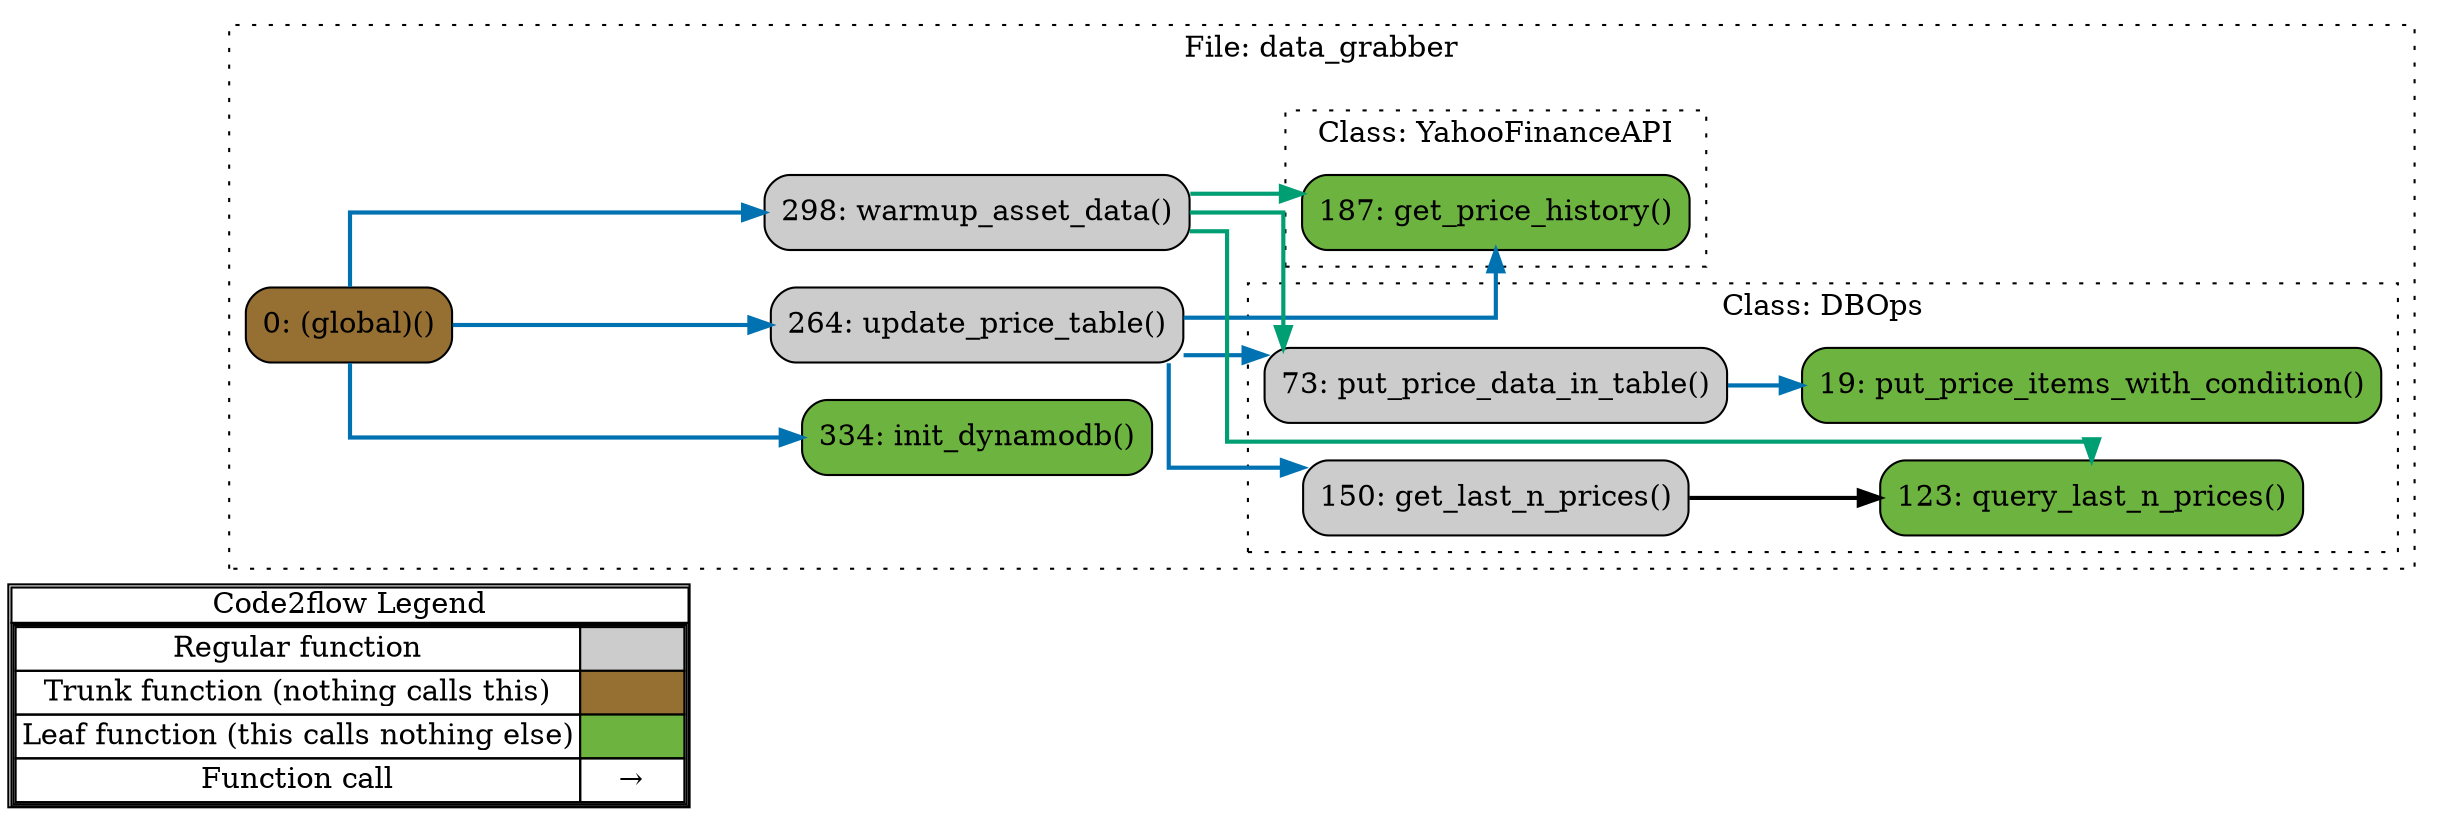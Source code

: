 digraph G {
concentrate=true;
splines="ortho";
rankdir="LR";
subgraph legend{
    rank = min;
    label = "legend";
    Legend [shape=none, margin=0, label = <
        <table cellspacing="0" cellpadding="0" border="1"><tr><td>Code2flow Legend</td></tr><tr><td>
        <table cellspacing="0">
        <tr><td>Regular function</td><td width="50px" bgcolor='#cccccc'></td></tr>
        <tr><td>Trunk function (nothing calls this)</td><td bgcolor='#966F33'></td></tr>
        <tr><td>Leaf function (this calls nothing else)</td><td bgcolor='#6db33f'></td></tr>
        <tr><td>Function call</td><td><font color='black'>&#8594;</font></td></tr>
        </table></td></tr></table>
        >];
}node_d3f7ccad [label="0: (global)()" name="data_grabber::(global)" shape="rect" style="rounded,filled" fillcolor="#966F33" ];
node_278a28c8 [label="150: get_last_n_prices()" name="data_grabber::DBOps.get_last_n_prices" shape="rect" style="rounded,filled" fillcolor="#cccccc" ];
node_bf11bcdd [label="73: put_price_data_in_table()" name="data_grabber::DBOps.put_price_data_in_table" shape="rect" style="rounded,filled" fillcolor="#cccccc" ];
node_11986c68 [label="19: put_price_items_with_condition()" name="data_grabber::DBOps.put_price_items_with_condition" shape="rect" style="rounded,filled" fillcolor="#6db33f" ];
node_6f5d6993 [label="123: query_last_n_prices()" name="data_grabber::DBOps.query_last_n_prices" shape="rect" style="rounded,filled" fillcolor="#6db33f" ];
node_de5558bb [label="187: get_price_history()" name="data_grabber::YahooFinanceAPI.get_price_history" shape="rect" style="rounded,filled" fillcolor="#6db33f" ];
node_374fa284 [label="334: init_dynamodb()" name="data_grabber::init_dynamodb" shape="rect" style="rounded,filled" fillcolor="#6db33f" ];
node_a376fb1d [label="264: update_price_table()" name="data_grabber::update_price_table" shape="rect" style="rounded,filled" fillcolor="#cccccc" ];
node_67e90fc3 [label="298: warmup_asset_data()" name="data_grabber::warmup_asset_data" shape="rect" style="rounded,filled" fillcolor="#cccccc" ];
node_d3f7ccad -> node_374fa284 [color="#0072B2" penwidth="2"];
node_d3f7ccad -> node_a376fb1d [color="#0072B2" penwidth="2"];
node_d3f7ccad -> node_67e90fc3 [color="#0072B2" penwidth="2"];
node_278a28c8 -> node_6f5d6993 [color="#000000" penwidth="2"];
node_bf11bcdd -> node_11986c68 [color="#0072B2" penwidth="2"];
node_a376fb1d -> node_278a28c8 [color="#0072B2" penwidth="2"];
node_a376fb1d -> node_bf11bcdd [color="#0072B2" penwidth="2"];
node_a376fb1d -> node_de5558bb [color="#0072B2" penwidth="2"];
node_a376fb1d -> node_de5558bb [color="#0072B2" penwidth="2"];
node_67e90fc3 -> node_bf11bcdd [color="#009E73" penwidth="2"];
node_67e90fc3 -> node_6f5d6993 [color="#009E73" penwidth="2"];
node_67e90fc3 -> node_de5558bb [color="#009E73" penwidth="2"];
subgraph cluster_c75b553b {
    node_a376fb1d node_67e90fc3 node_374fa284 node_d3f7ccad;
    label="File: data_grabber";
    name="data_grabber";
    style="filled";
    graph[style=dotted];
    subgraph cluster_c61a5d42 {
        node_11986c68 node_bf11bcdd node_6f5d6993 node_278a28c8;
        label="Class: DBOps";
        name="DBOps";
        style="filled";
        graph[style=dotted];
    };
    subgraph cluster_ee231c71 {
        node_de5558bb;
        label="Class: YahooFinanceAPI";
        name="YahooFinanceAPI";
        style="filled";
        graph[style=dotted];
    };
};
}
